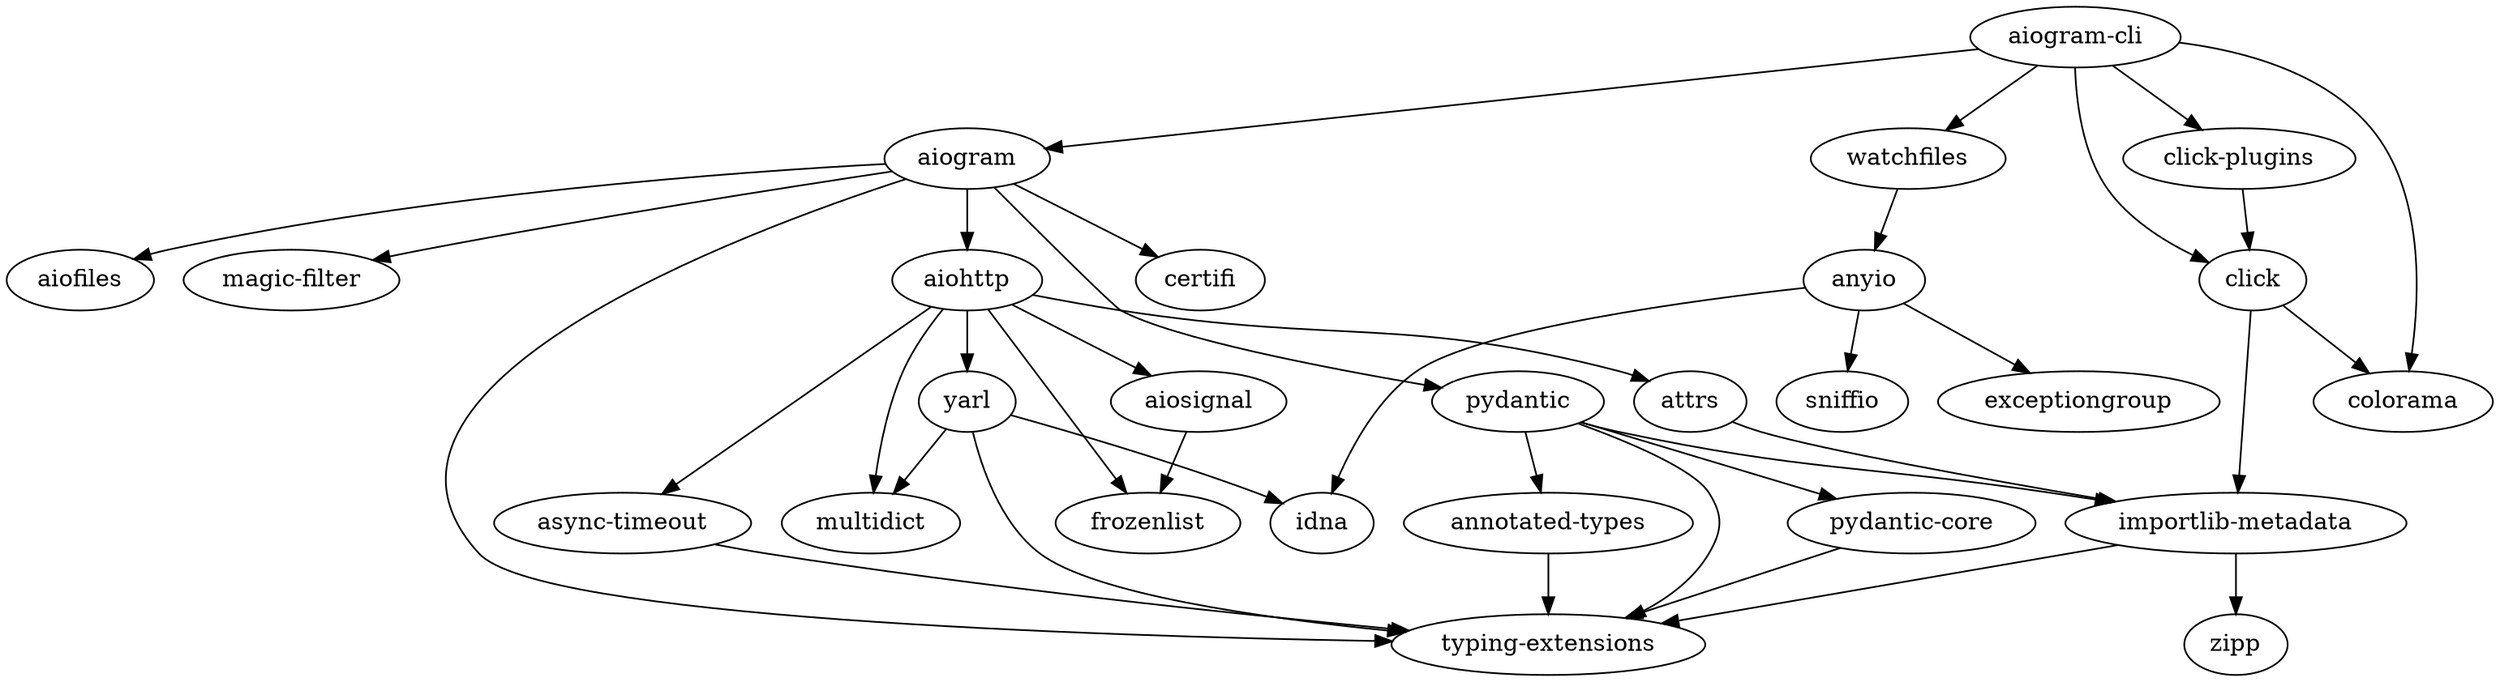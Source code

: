 digraph "aiogram package dependencies" {
	aiogram
	aiogram -> pydantic
	aiogram -> aiohttp
	aiogram -> certifi
	aiogram -> aiofiles
	aiogram -> "magic-filter"
	aiogram -> "typing-extensions"
	aiofiles
	aiohttp
	aiohttp -> aiosignal
	aiohttp -> yarl
	aiohttp -> "async-timeout"
	aiohttp -> multidict
	aiohttp -> attrs
	aiohttp -> frozenlist
	certifi
	"magic-filter"
	pydantic
	pydantic -> "typing-extensions"
	pydantic -> "importlib-metadata"
	pydantic -> "pydantic-core"
	pydantic -> "annotated-types"
	"typing-extensions"
	"aiogram-cli"
	"aiogram-cli" -> aiogram
	"aiogram-cli" -> colorama
	"aiogram-cli" -> watchfiles
	"aiogram-cli" -> click
	"aiogram-cli" -> "click-plugins"
	aiosignal
	aiosignal -> frozenlist
	yarl
	yarl -> "typing-extensions"
	yarl -> idna
	yarl -> multidict
	"async-timeout"
	"async-timeout" -> "typing-extensions"
	multidict
	attrs
	attrs -> "importlib-metadata"
	frozenlist
	"importlib-metadata"
	"importlib-metadata" -> "typing-extensions"
	"importlib-metadata" -> zipp
	"pydantic-core"
	"pydantic-core" -> "typing-extensions"
	"annotated-types"
	"annotated-types" -> "typing-extensions"
	colorama
	watchfiles
	watchfiles -> anyio
	click
	click -> colorama
	click -> "importlib-metadata"
	"click-plugins"
	"click-plugins" -> click
	idna
	zipp
	anyio
	anyio -> sniffio
	anyio -> idna
	anyio -> exceptiongroup
	sniffio
	exceptiongroup
}

